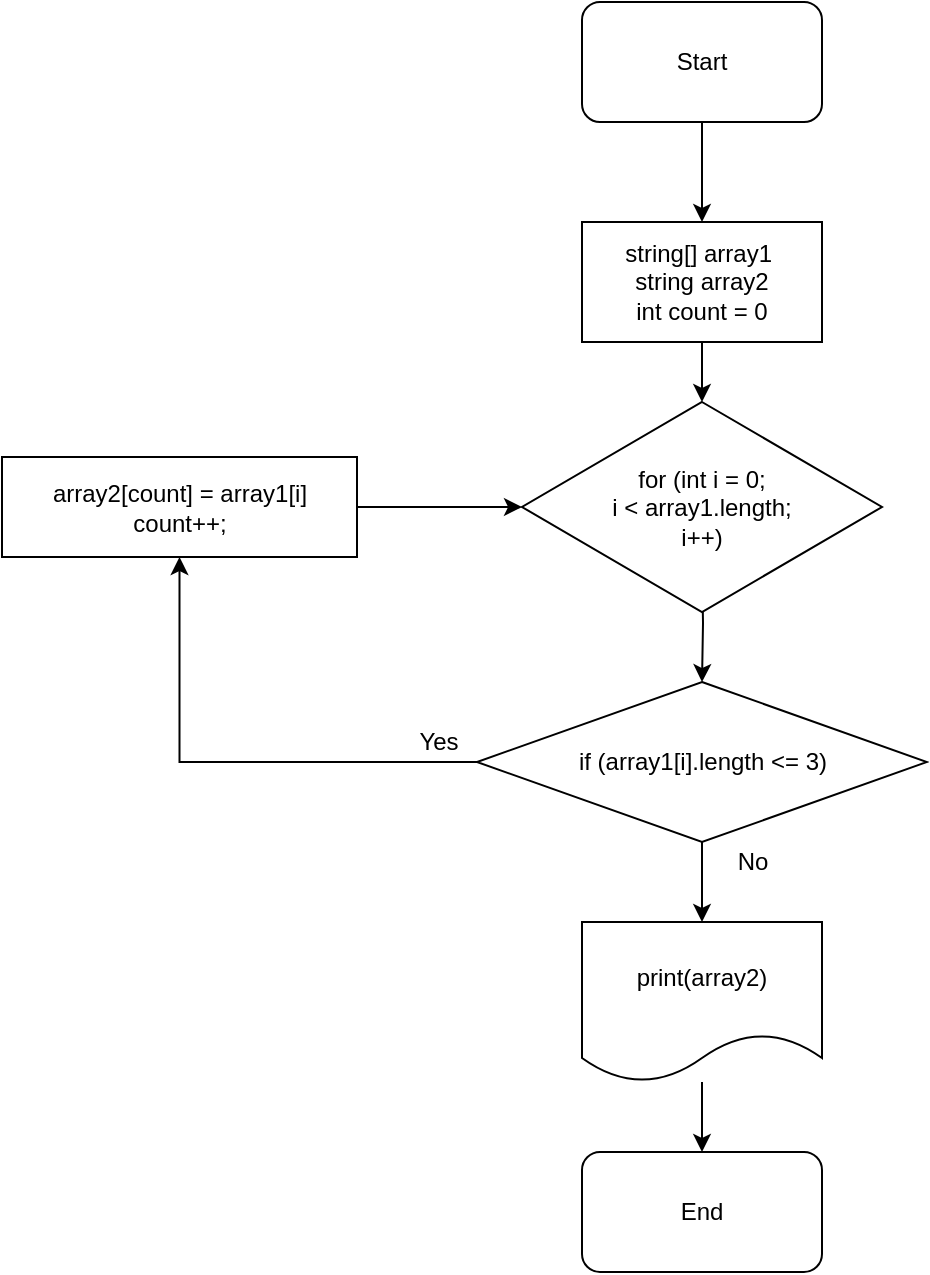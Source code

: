<mxfile version="20.3.0" type="device"><diagram id="6YwQQIW8eCQRHDkm4CSs" name="Page-1"><mxGraphModel dx="746" dy="899" grid="1" gridSize="10" guides="1" tooltips="1" connect="1" arrows="1" fold="1" page="1" pageScale="1" pageWidth="827" pageHeight="1169" math="0" shadow="0"><root><mxCell id="0"/><mxCell id="1" parent="0"/><mxCell id="DnkCzbvQFBXvj7n7dTfT-9" value="" style="edgeStyle=orthogonalEdgeStyle;rounded=0;orthogonalLoop=1;jettySize=auto;html=1;" parent="1" source="DnkCzbvQFBXvj7n7dTfT-1" edge="1"><mxGeometry relative="1" as="geometry"><mxPoint x="390" y="120" as="targetPoint"/></mxGeometry></mxCell><mxCell id="DnkCzbvQFBXvj7n7dTfT-1" value="Start" style="rounded=1;whiteSpace=wrap;html=1;" parent="1" vertex="1"><mxGeometry x="330" y="10" width="120" height="60" as="geometry"/></mxCell><mxCell id="DnkCzbvQFBXvj7n7dTfT-8" value="" style="edgeStyle=orthogonalEdgeStyle;rounded=0;orthogonalLoop=1;jettySize=auto;html=1;" parent="1" edge="1"><mxGeometry relative="1" as="geometry"><mxPoint x="390" y="180" as="sourcePoint"/><mxPoint x="390" y="210" as="targetPoint"/></mxGeometry></mxCell><mxCell id="DnkCzbvQFBXvj7n7dTfT-7" value="" style="edgeStyle=orthogonalEdgeStyle;rounded=0;orthogonalLoop=1;jettySize=auto;html=1;" parent="1" target="DnkCzbvQFBXvj7n7dTfT-4" edge="1"><mxGeometry relative="1" as="geometry"><mxPoint x="390" y="290" as="sourcePoint"/></mxGeometry></mxCell><mxCell id="B7fp_Nzf1htRCQnwWERk-2" value="" style="edgeStyle=orthogonalEdgeStyle;rounded=0;orthogonalLoop=1;jettySize=auto;html=1;" parent="1" source="DnkCzbvQFBXvj7n7dTfT-4" target="DnkCzbvQFBXvj7n7dTfT-5" edge="1"><mxGeometry relative="1" as="geometry"/></mxCell><mxCell id="cH6REQ8VklR4gurQo_Zy-5" value="" style="edgeStyle=orthogonalEdgeStyle;rounded=0;orthogonalLoop=1;jettySize=auto;html=1;" edge="1" parent="1" source="DnkCzbvQFBXvj7n7dTfT-4" target="cH6REQ8VklR4gurQo_Zy-3"><mxGeometry relative="1" as="geometry"/></mxCell><mxCell id="DnkCzbvQFBXvj7n7dTfT-4" value="if (array1[i].length &amp;lt;= 3)" style="rhombus;whiteSpace=wrap;html=1;" parent="1" vertex="1"><mxGeometry x="277.5" y="350" width="225" height="80" as="geometry"/></mxCell><mxCell id="DnkCzbvQFBXvj7n7dTfT-17" value="" style="edgeStyle=orthogonalEdgeStyle;rounded=0;orthogonalLoop=1;jettySize=auto;html=1;entryX=0;entryY=0.5;entryDx=0;entryDy=0;" parent="1" source="DnkCzbvQFBXvj7n7dTfT-5" target="cH6REQ8VklR4gurQo_Zy-2" edge="1"><mxGeometry relative="1" as="geometry"><mxPoint x="330" y="250" as="targetPoint"/></mxGeometry></mxCell><mxCell id="DnkCzbvQFBXvj7n7dTfT-5" value="array2[count] = array1[i]&lt;br&gt;count++;" style="whiteSpace=wrap;html=1;" parent="1" vertex="1"><mxGeometry x="40" y="237.5" width="177.5" height="50" as="geometry"/></mxCell><mxCell id="B7fp_Nzf1htRCQnwWERk-6" value="Yes" style="text;html=1;align=center;verticalAlign=middle;resizable=0;points=[];autosize=1;strokeColor=none;fillColor=none;" parent="1" vertex="1"><mxGeometry x="237.5" y="370" width="40" height="20" as="geometry"/></mxCell><mxCell id="B7fp_Nzf1htRCQnwWERk-10" value="No" style="text;html=1;align=center;verticalAlign=middle;resizable=0;points=[];autosize=1;strokeColor=none;fillColor=none;" parent="1" vertex="1"><mxGeometry x="400" y="430" width="30" height="20" as="geometry"/></mxCell><mxCell id="cH6REQ8VklR4gurQo_Zy-1" value="string[] array1&amp;nbsp;&lt;br&gt;string array2&lt;br&gt;int count = 0" style="rounded=0;whiteSpace=wrap;html=1;" vertex="1" parent="1"><mxGeometry x="330" y="120" width="120" height="60" as="geometry"/></mxCell><mxCell id="cH6REQ8VklR4gurQo_Zy-2" value="for (int i = 0;&lt;br&gt;i &amp;lt; array1.length;&lt;br&gt;i++)" style="rhombus;whiteSpace=wrap;html=1;" vertex="1" parent="1"><mxGeometry x="300" y="210" width="180" height="105" as="geometry"/></mxCell><mxCell id="cH6REQ8VklR4gurQo_Zy-6" value="" style="edgeStyle=orthogonalEdgeStyle;rounded=0;orthogonalLoop=1;jettySize=auto;html=1;" edge="1" parent="1" source="cH6REQ8VklR4gurQo_Zy-3" target="cH6REQ8VklR4gurQo_Zy-4"><mxGeometry relative="1" as="geometry"/></mxCell><mxCell id="cH6REQ8VklR4gurQo_Zy-3" value="print(array2)" style="shape=document;whiteSpace=wrap;html=1;boundedLbl=1;" vertex="1" parent="1"><mxGeometry x="330" y="470" width="120" height="80" as="geometry"/></mxCell><mxCell id="cH6REQ8VklR4gurQo_Zy-4" value="End" style="rounded=1;whiteSpace=wrap;html=1;" vertex="1" parent="1"><mxGeometry x="330" y="585" width="120" height="60" as="geometry"/></mxCell></root></mxGraphModel></diagram></mxfile>